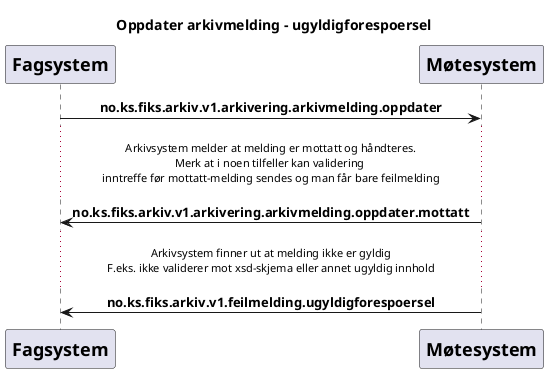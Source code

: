 @startuml
skinparam sequenceMessageAlign center

title "Oppdater arkivmelding - ugyldigforespoersel"

participant Fagsystem [
    = Fagsystem
]
participant Arkivsystem [
    = Møtesystem
]

Fagsystem -> Arkivsystem : **no.ks.fiks.arkiv.v1.arkivering.arkivmelding.oppdater**
...Arkivsystem melder at melding er mottatt og håndteres.\nMerk at i noen tilfeller kan validering \ninntreffe før mottatt-melding sendes og man får bare feilmelding...
Arkivsystem -> Fagsystem : **no.ks.fiks.arkiv.v1.arkivering.arkivmelding.oppdater.mottatt**
...Arkivsystem finner ut at melding ikke er gyldig\nF.eks. ikke validerer mot xsd-skjema eller annet ugyldig innhold...
Arkivsystem -> Fagsystem : **no.ks.fiks.arkiv.v1.feilmelding.ugyldigforespoersel**

@enduml